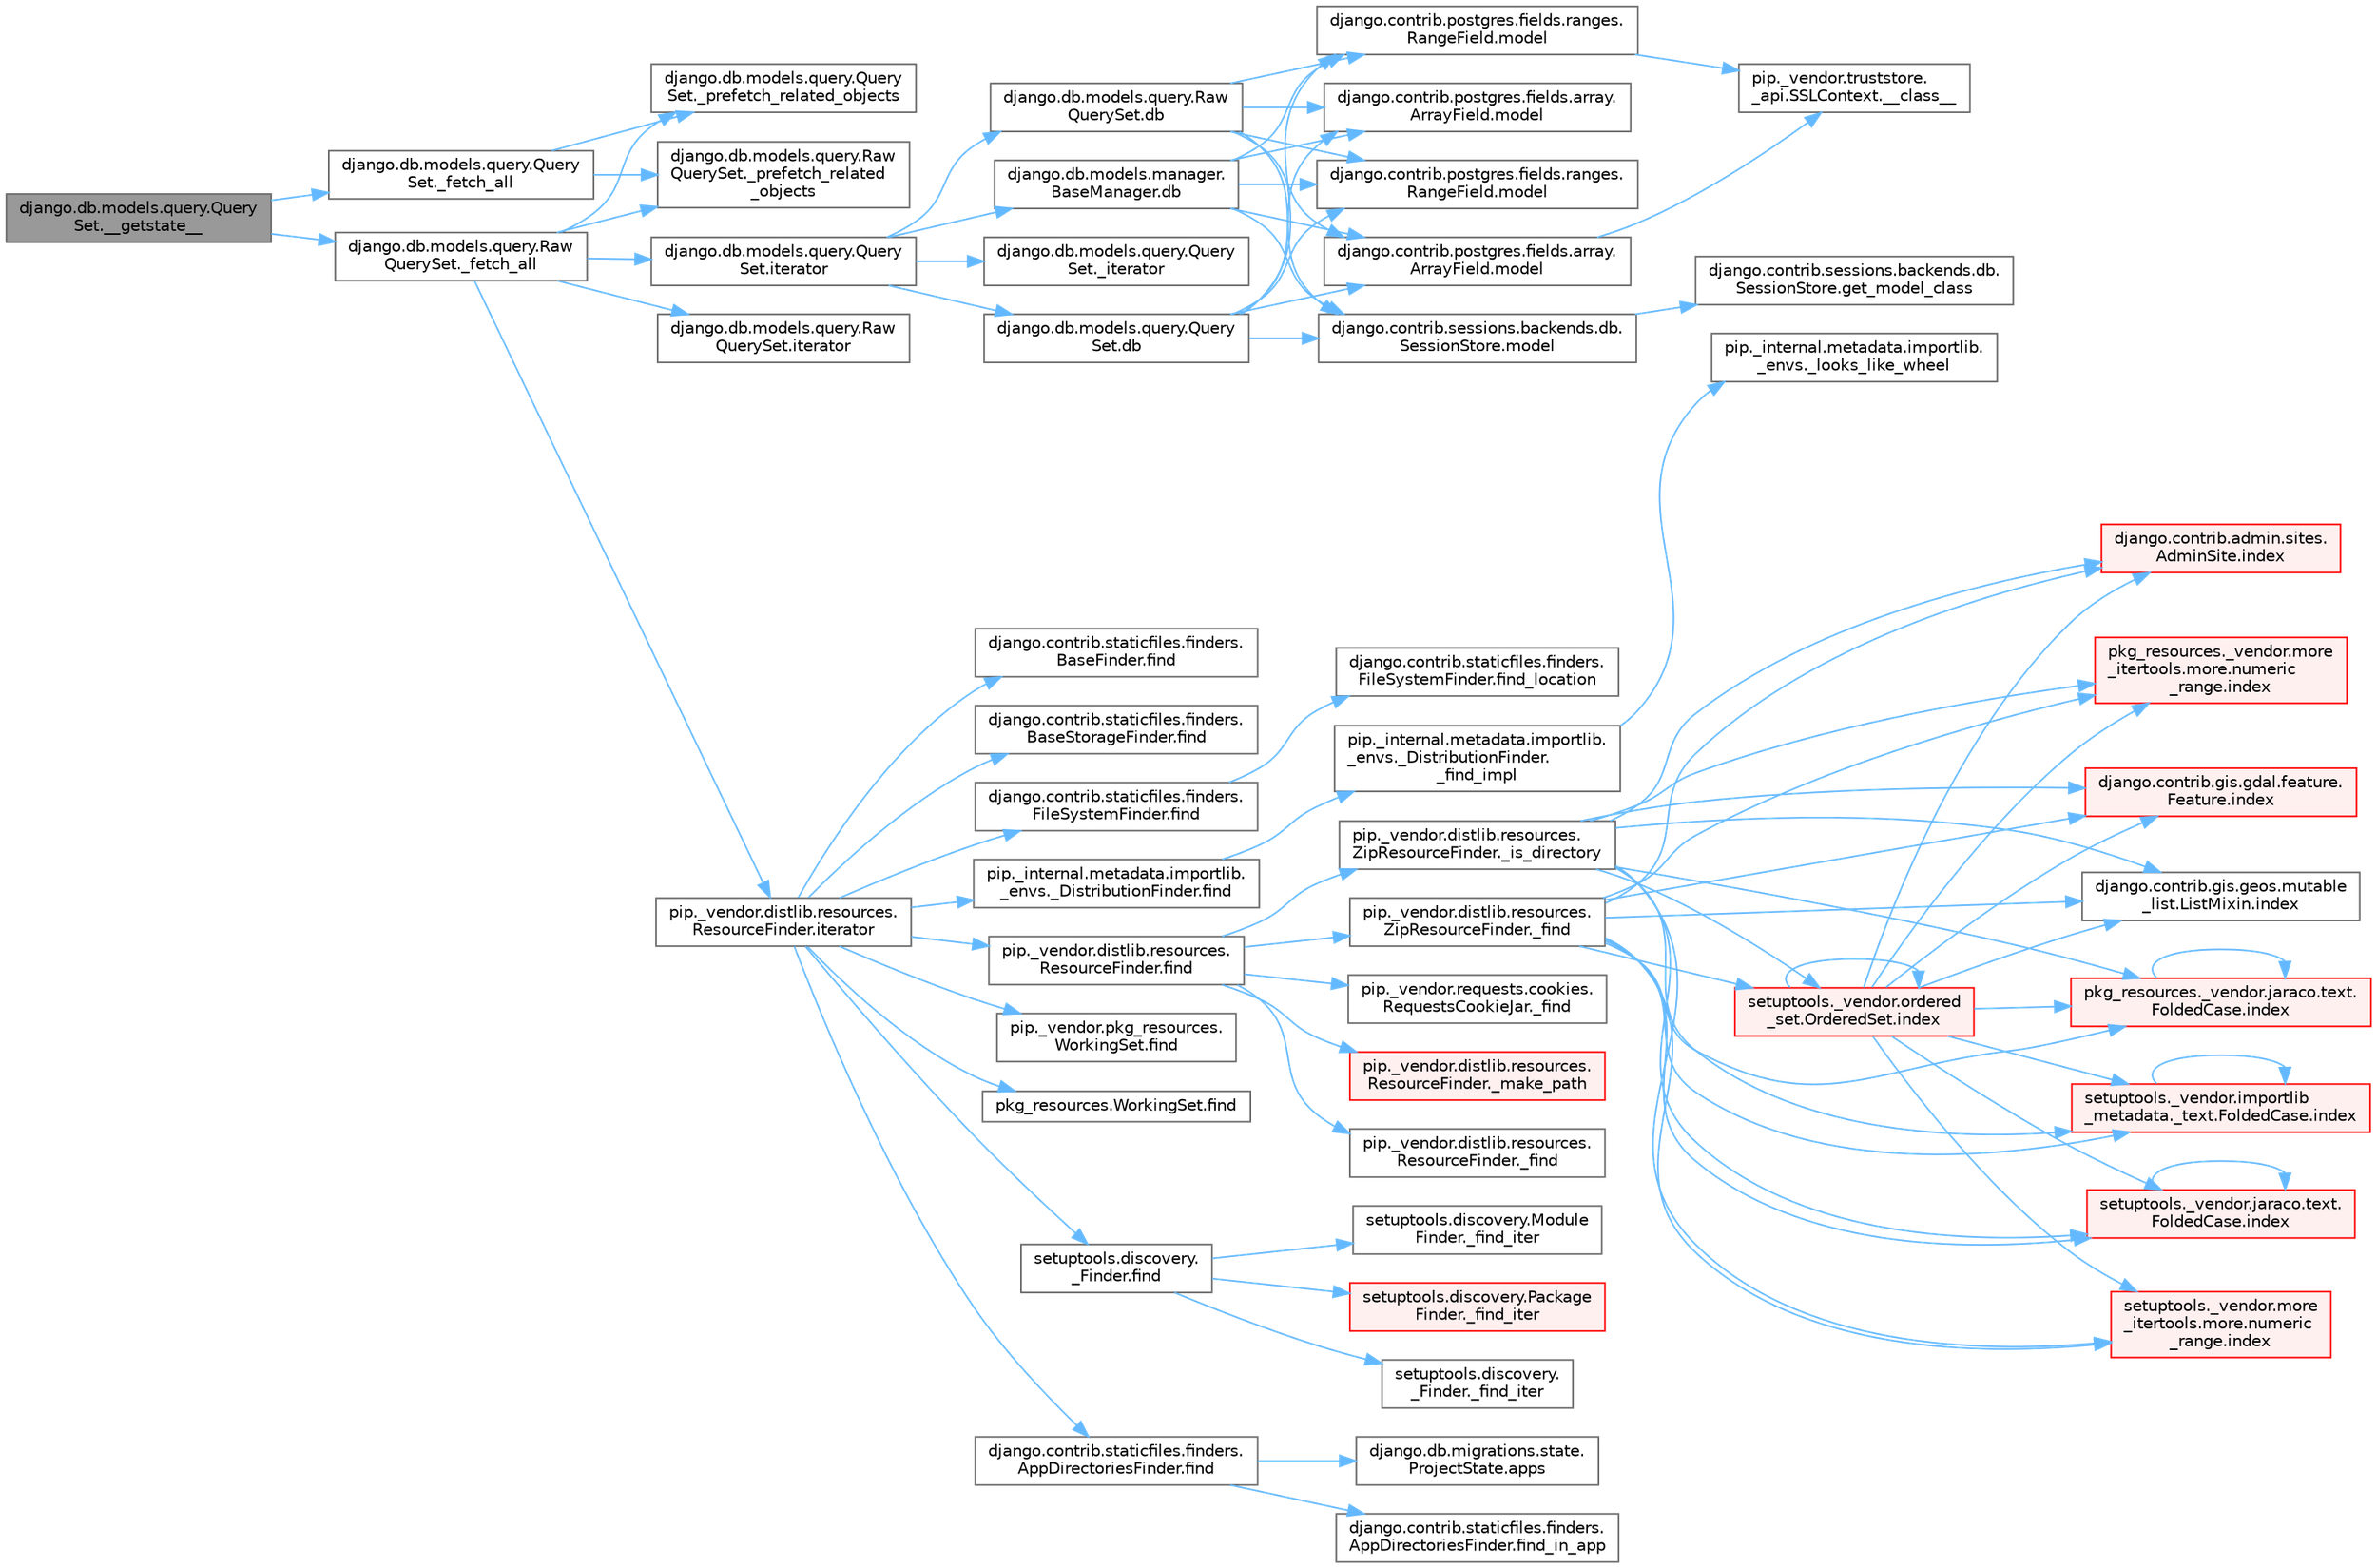 digraph "django.db.models.query.QuerySet.__getstate__"
{
 // LATEX_PDF_SIZE
  bgcolor="transparent";
  edge [fontname=Helvetica,fontsize=10,labelfontname=Helvetica,labelfontsize=10];
  node [fontname=Helvetica,fontsize=10,shape=box,height=0.2,width=0.4];
  rankdir="LR";
  Node1 [id="Node000001",label="django.db.models.query.Query\lSet.__getstate__",height=0.2,width=0.4,color="gray40", fillcolor="grey60", style="filled", fontcolor="black",tooltip=" "];
  Node1 -> Node2 [id="edge1_Node000001_Node000002",color="steelblue1",style="solid",tooltip=" "];
  Node2 [id="Node000002",label="django.db.models.query.Query\lSet._fetch_all",height=0.2,width=0.4,color="grey40", fillcolor="white", style="filled",URL="$classdjango_1_1db_1_1models_1_1query_1_1_query_set.html#aedafc1ca69e5d0bba6b79cee19bdb27e",tooltip=" "];
  Node2 -> Node3 [id="edge2_Node000002_Node000003",color="steelblue1",style="solid",tooltip=" "];
  Node3 [id="Node000003",label="django.db.models.query.Query\lSet._prefetch_related_objects",height=0.2,width=0.4,color="grey40", fillcolor="white", style="filled",URL="$classdjango_1_1db_1_1models_1_1query_1_1_query_set.html#ae72c99490aebdb03fea3441457fd2361",tooltip=" "];
  Node2 -> Node4 [id="edge3_Node000002_Node000004",color="steelblue1",style="solid",tooltip=" "];
  Node4 [id="Node000004",label="django.db.models.query.Raw\lQuerySet._prefetch_related\l_objects",height=0.2,width=0.4,color="grey40", fillcolor="white", style="filled",URL="$classdjango_1_1db_1_1models_1_1query_1_1_raw_query_set.html#aeef7858c7fbf425024b29e2c19b6b940",tooltip=" "];
  Node1 -> Node5 [id="edge4_Node000001_Node000005",color="steelblue1",style="solid",tooltip=" "];
  Node5 [id="Node000005",label="django.db.models.query.Raw\lQuerySet._fetch_all",height=0.2,width=0.4,color="grey40", fillcolor="white", style="filled",URL="$classdjango_1_1db_1_1models_1_1query_1_1_raw_query_set.html#a68ce019c49de420de659204b93c666bb",tooltip=" "];
  Node5 -> Node3 [id="edge5_Node000005_Node000003",color="steelblue1",style="solid",tooltip=" "];
  Node5 -> Node4 [id="edge6_Node000005_Node000004",color="steelblue1",style="solid",tooltip=" "];
  Node5 -> Node6 [id="edge7_Node000005_Node000006",color="steelblue1",style="solid",tooltip=" "];
  Node6 [id="Node000006",label="django.db.models.query.Query\lSet.iterator",height=0.2,width=0.4,color="grey40", fillcolor="white", style="filled",URL="$classdjango_1_1db_1_1models_1_1query_1_1_query_set.html#a88ed4600e485ce3250813b4f8f4a391d",tooltip=" "];
  Node6 -> Node7 [id="edge8_Node000006_Node000007",color="steelblue1",style="solid",tooltip=" "];
  Node7 [id="Node000007",label="django.db.models.query.Query\lSet._iterator",height=0.2,width=0.4,color="grey40", fillcolor="white", style="filled",URL="$classdjango_1_1db_1_1models_1_1query_1_1_query_set.html#a22da6a69402562d71145463932577182",tooltip="METHODS THAT DO DATABASE QUERIES #."];
  Node6 -> Node8 [id="edge9_Node000006_Node000008",color="steelblue1",style="solid",tooltip=" "];
  Node8 [id="Node000008",label="django.db.models.manager.\lBaseManager.db",height=0.2,width=0.4,color="grey40", fillcolor="white", style="filled",URL="$classdjango_1_1db_1_1models_1_1manager_1_1_base_manager.html#ad6c30d1033fbe64ca4ac1d2bf0162a8a",tooltip=" "];
  Node8 -> Node9 [id="edge10_Node000008_Node000009",color="steelblue1",style="solid",tooltip=" "];
  Node9 [id="Node000009",label="django.contrib.postgres.fields.array.\lArrayField.model",height=0.2,width=0.4,color="grey40", fillcolor="white", style="filled",URL="$classdjango_1_1contrib_1_1postgres_1_1fields_1_1array_1_1_array_field.html#a4402eef4c4784e00671c9f229481f4c1",tooltip=" "];
  Node9 -> Node10 [id="edge11_Node000009_Node000010",color="steelblue1",style="solid",tooltip=" "];
  Node10 [id="Node000010",label="pip._vendor.truststore.\l_api.SSLContext.__class__",height=0.2,width=0.4,color="grey40", fillcolor="white", style="filled",URL="$classpip_1_1__vendor_1_1truststore_1_1__api_1_1_s_s_l_context.html#a530861514f31eabaa3f513557d6e66de",tooltip=" "];
  Node8 -> Node11 [id="edge12_Node000008_Node000011",color="steelblue1",style="solid",tooltip=" "];
  Node11 [id="Node000011",label="django.contrib.postgres.fields.array.\lArrayField.model",height=0.2,width=0.4,color="grey40", fillcolor="white", style="filled",URL="$classdjango_1_1contrib_1_1postgres_1_1fields_1_1array_1_1_array_field.html#a50a2796de85f960ca282b56ef2d9446c",tooltip=" "];
  Node8 -> Node12 [id="edge13_Node000008_Node000012",color="steelblue1",style="solid",tooltip=" "];
  Node12 [id="Node000012",label="django.contrib.postgres.fields.ranges.\lRangeField.model",height=0.2,width=0.4,color="grey40", fillcolor="white", style="filled",URL="$classdjango_1_1contrib_1_1postgres_1_1fields_1_1ranges_1_1_range_field.html#aa38c2bbd1bad0c8f9b0315ee468867a2",tooltip=" "];
  Node12 -> Node10 [id="edge14_Node000012_Node000010",color="steelblue1",style="solid",tooltip=" "];
  Node8 -> Node13 [id="edge15_Node000008_Node000013",color="steelblue1",style="solid",tooltip=" "];
  Node13 [id="Node000013",label="django.contrib.postgres.fields.ranges.\lRangeField.model",height=0.2,width=0.4,color="grey40", fillcolor="white", style="filled",URL="$classdjango_1_1contrib_1_1postgres_1_1fields_1_1ranges_1_1_range_field.html#a91b36827f010affd1ff89569cf40d1af",tooltip=" "];
  Node8 -> Node14 [id="edge16_Node000008_Node000014",color="steelblue1",style="solid",tooltip=" "];
  Node14 [id="Node000014",label="django.contrib.sessions.backends.db.\lSessionStore.model",height=0.2,width=0.4,color="grey40", fillcolor="white", style="filled",URL="$classdjango_1_1contrib_1_1sessions_1_1backends_1_1db_1_1_session_store.html#af52cfb4371af389c8bd4a6780274c403",tooltip=" "];
  Node14 -> Node15 [id="edge17_Node000014_Node000015",color="steelblue1",style="solid",tooltip=" "];
  Node15 [id="Node000015",label="django.contrib.sessions.backends.db.\lSessionStore.get_model_class",height=0.2,width=0.4,color="grey40", fillcolor="white", style="filled",URL="$classdjango_1_1contrib_1_1sessions_1_1backends_1_1db_1_1_session_store.html#a5e2d862e271e8f9173021bcaa61305ad",tooltip=" "];
  Node6 -> Node16 [id="edge18_Node000006_Node000016",color="steelblue1",style="solid",tooltip=" "];
  Node16 [id="Node000016",label="django.db.models.query.Query\lSet.db",height=0.2,width=0.4,color="grey40", fillcolor="white", style="filled",URL="$classdjango_1_1db_1_1models_1_1query_1_1_query_set.html#a6ff7e94dd4e7293da5fb86f6349ce9b8",tooltip=" "];
  Node16 -> Node9 [id="edge19_Node000016_Node000009",color="steelblue1",style="solid",tooltip=" "];
  Node16 -> Node11 [id="edge20_Node000016_Node000011",color="steelblue1",style="solid",tooltip=" "];
  Node16 -> Node12 [id="edge21_Node000016_Node000012",color="steelblue1",style="solid",tooltip=" "];
  Node16 -> Node13 [id="edge22_Node000016_Node000013",color="steelblue1",style="solid",tooltip=" "];
  Node16 -> Node14 [id="edge23_Node000016_Node000014",color="steelblue1",style="solid",tooltip=" "];
  Node6 -> Node17 [id="edge24_Node000006_Node000017",color="steelblue1",style="solid",tooltip=" "];
  Node17 [id="Node000017",label="django.db.models.query.Raw\lQuerySet.db",height=0.2,width=0.4,color="grey40", fillcolor="white", style="filled",URL="$classdjango_1_1db_1_1models_1_1query_1_1_raw_query_set.html#a1f352bf15faf0aa43e22709fde8f7564",tooltip=" "];
  Node17 -> Node9 [id="edge25_Node000017_Node000009",color="steelblue1",style="solid",tooltip=" "];
  Node17 -> Node11 [id="edge26_Node000017_Node000011",color="steelblue1",style="solid",tooltip=" "];
  Node17 -> Node12 [id="edge27_Node000017_Node000012",color="steelblue1",style="solid",tooltip=" "];
  Node17 -> Node13 [id="edge28_Node000017_Node000013",color="steelblue1",style="solid",tooltip=" "];
  Node17 -> Node14 [id="edge29_Node000017_Node000014",color="steelblue1",style="solid",tooltip=" "];
  Node5 -> Node18 [id="edge30_Node000005_Node000018",color="steelblue1",style="solid",tooltip=" "];
  Node18 [id="Node000018",label="django.db.models.query.Raw\lQuerySet.iterator",height=0.2,width=0.4,color="grey40", fillcolor="white", style="filled",URL="$classdjango_1_1db_1_1models_1_1query_1_1_raw_query_set.html#ab95da60b5e9267c07d8914354a741c8c",tooltip=" "];
  Node5 -> Node19 [id="edge31_Node000005_Node000019",color="steelblue1",style="solid",tooltip=" "];
  Node19 [id="Node000019",label="pip._vendor.distlib.resources.\lResourceFinder.iterator",height=0.2,width=0.4,color="grey40", fillcolor="white", style="filled",URL="$classpip_1_1__vendor_1_1distlib_1_1resources_1_1_resource_finder.html#a8b1c5c3b74dff6bf94c1661010e4bb9e",tooltip=" "];
  Node19 -> Node20 [id="edge32_Node000019_Node000020",color="steelblue1",style="solid",tooltip=" "];
  Node20 [id="Node000020",label="django.contrib.staticfiles.finders.\lAppDirectoriesFinder.find",height=0.2,width=0.4,color="grey40", fillcolor="white", style="filled",URL="$classdjango_1_1contrib_1_1staticfiles_1_1finders_1_1_app_directories_finder.html#a9a02098acc0c8a797122b2af921f86f8",tooltip=" "];
  Node20 -> Node21 [id="edge33_Node000020_Node000021",color="steelblue1",style="solid",tooltip=" "];
  Node21 [id="Node000021",label="django.db.migrations.state.\lProjectState.apps",height=0.2,width=0.4,color="grey40", fillcolor="white", style="filled",URL="$classdjango_1_1db_1_1migrations_1_1state_1_1_project_state.html#a512f631936ae6b299fa822af8d84eb62",tooltip=" "];
  Node20 -> Node22 [id="edge34_Node000020_Node000022",color="steelblue1",style="solid",tooltip=" "];
  Node22 [id="Node000022",label="django.contrib.staticfiles.finders.\lAppDirectoriesFinder.find_in_app",height=0.2,width=0.4,color="grey40", fillcolor="white", style="filled",URL="$classdjango_1_1contrib_1_1staticfiles_1_1finders_1_1_app_directories_finder.html#a2dabe4cb65db57f8d7516fc047526d80",tooltip=" "];
  Node19 -> Node23 [id="edge35_Node000019_Node000023",color="steelblue1",style="solid",tooltip=" "];
  Node23 [id="Node000023",label="django.contrib.staticfiles.finders.\lBaseFinder.find",height=0.2,width=0.4,color="grey40", fillcolor="white", style="filled",URL="$classdjango_1_1contrib_1_1staticfiles_1_1finders_1_1_base_finder.html#afaa9cba6db6b2813a159ed3fb953750a",tooltip=" "];
  Node19 -> Node24 [id="edge36_Node000019_Node000024",color="steelblue1",style="solid",tooltip=" "];
  Node24 [id="Node000024",label="django.contrib.staticfiles.finders.\lBaseStorageFinder.find",height=0.2,width=0.4,color="grey40", fillcolor="white", style="filled",URL="$classdjango_1_1contrib_1_1staticfiles_1_1finders_1_1_base_storage_finder.html#a080b68ead50b505f8c529bc619c2c9b3",tooltip=" "];
  Node19 -> Node25 [id="edge37_Node000019_Node000025",color="steelblue1",style="solid",tooltip=" "];
  Node25 [id="Node000025",label="django.contrib.staticfiles.finders.\lFileSystemFinder.find",height=0.2,width=0.4,color="grey40", fillcolor="white", style="filled",URL="$classdjango_1_1contrib_1_1staticfiles_1_1finders_1_1_file_system_finder.html#a9e6cfc186466ebd70244a7f803ebb0e2",tooltip=" "];
  Node25 -> Node26 [id="edge38_Node000025_Node000026",color="steelblue1",style="solid",tooltip=" "];
  Node26 [id="Node000026",label="django.contrib.staticfiles.finders.\lFileSystemFinder.find_location",height=0.2,width=0.4,color="grey40", fillcolor="white", style="filled",URL="$classdjango_1_1contrib_1_1staticfiles_1_1finders_1_1_file_system_finder.html#aec95da46624b9c80adf413f1bc93b3b5",tooltip=" "];
  Node19 -> Node27 [id="edge39_Node000019_Node000027",color="steelblue1",style="solid",tooltip=" "];
  Node27 [id="Node000027",label="pip._internal.metadata.importlib.\l_envs._DistributionFinder.find",height=0.2,width=0.4,color="grey40", fillcolor="white", style="filled",URL="$classpip_1_1__internal_1_1metadata_1_1importlib_1_1__envs_1_1___distribution_finder.html#a04f1bc30a1250caeb06c114fbbdeda33",tooltip=" "];
  Node27 -> Node28 [id="edge40_Node000027_Node000028",color="steelblue1",style="solid",tooltip=" "];
  Node28 [id="Node000028",label="pip._internal.metadata.importlib.\l_envs._DistributionFinder.\l_find_impl",height=0.2,width=0.4,color="grey40", fillcolor="white", style="filled",URL="$classpip_1_1__internal_1_1metadata_1_1importlib_1_1__envs_1_1___distribution_finder.html#a24fb06e61a80948be13e53e01f138f01",tooltip=" "];
  Node28 -> Node29 [id="edge41_Node000028_Node000029",color="steelblue1",style="solid",tooltip=" "];
  Node29 [id="Node000029",label="pip._internal.metadata.importlib.\l_envs._looks_like_wheel",height=0.2,width=0.4,color="grey40", fillcolor="white", style="filled",URL="$namespacepip_1_1__internal_1_1metadata_1_1importlib_1_1__envs.html#abce935b497b8f806ea64d0a6e6f40e67",tooltip=" "];
  Node19 -> Node30 [id="edge42_Node000019_Node000030",color="steelblue1",style="solid",tooltip=" "];
  Node30 [id="Node000030",label="pip._vendor.distlib.resources.\lResourceFinder.find",height=0.2,width=0.4,color="grey40", fillcolor="white", style="filled",URL="$classpip_1_1__vendor_1_1distlib_1_1resources_1_1_resource_finder.html#abad206a30505747120bab223934d4bf5",tooltip=" "];
  Node30 -> Node31 [id="edge43_Node000030_Node000031",color="steelblue1",style="solid",tooltip=" "];
  Node31 [id="Node000031",label="pip._vendor.distlib.resources.\lResourceFinder._find",height=0.2,width=0.4,color="grey40", fillcolor="white", style="filled",URL="$classpip_1_1__vendor_1_1distlib_1_1resources_1_1_resource_finder.html#a85f24772df095abcb9694b97cc4dae8a",tooltip=" "];
  Node30 -> Node32 [id="edge44_Node000030_Node000032",color="steelblue1",style="solid",tooltip=" "];
  Node32 [id="Node000032",label="pip._vendor.distlib.resources.\lZipResourceFinder._find",height=0.2,width=0.4,color="grey40", fillcolor="white", style="filled",URL="$classpip_1_1__vendor_1_1distlib_1_1resources_1_1_zip_resource_finder.html#a57879b360fbd9bfbc21b592644b86289",tooltip=" "];
  Node32 -> Node33 [id="edge45_Node000032_Node000033",color="steelblue1",style="solid",tooltip=" "];
  Node33 [id="Node000033",label="django.contrib.admin.sites.\lAdminSite.index",height=0.2,width=0.4,color="red", fillcolor="#FFF0F0", style="filled",URL="$classdjango_1_1contrib_1_1admin_1_1sites_1_1_admin_site.html#a8cc2add93ddb844723663bc9f56e8e1d",tooltip=" "];
  Node32 -> Node1626 [id="edge46_Node000032_Node001626",color="steelblue1",style="solid",tooltip=" "];
  Node1626 [id="Node001626",label="django.contrib.gis.gdal.feature.\lFeature.index",height=0.2,width=0.4,color="red", fillcolor="#FFF0F0", style="filled",URL="$classdjango_1_1contrib_1_1gis_1_1gdal_1_1feature_1_1_feature.html#ad2f0b5c6e9318af4fa9c7c4273462389",tooltip=" "];
  Node32 -> Node1627 [id="edge47_Node000032_Node001627",color="steelblue1",style="solid",tooltip=" "];
  Node1627 [id="Node001627",label="django.contrib.gis.geos.mutable\l_list.ListMixin.index",height=0.2,width=0.4,color="grey40", fillcolor="white", style="filled",URL="$classdjango_1_1contrib_1_1gis_1_1geos_1_1mutable__list_1_1_list_mixin.html#a576be6ee88925aab0cc2abd11ebf8ccf",tooltip=" "];
  Node32 -> Node1628 [id="edge48_Node000032_Node001628",color="steelblue1",style="solid",tooltip=" "];
  Node1628 [id="Node001628",label="pkg_resources._vendor.jaraco.text.\lFoldedCase.index",height=0.2,width=0.4,color="red", fillcolor="#FFF0F0", style="filled",URL="$classpkg__resources_1_1__vendor_1_1jaraco_1_1text_1_1_folded_case.html#a3155d44ed060f59fa79f8029522935db",tooltip=" "];
  Node1628 -> Node1628 [id="edge49_Node001628_Node001628",color="steelblue1",style="solid",tooltip=" "];
  Node32 -> Node1632 [id="edge50_Node000032_Node001632",color="steelblue1",style="solid",tooltip=" "];
  Node1632 [id="Node001632",label="pkg_resources._vendor.more\l_itertools.more.numeric\l_range.index",height=0.2,width=0.4,color="red", fillcolor="#FFF0F0", style="filled",URL="$classpkg__resources_1_1__vendor_1_1more__itertools_1_1more_1_1numeric__range.html#af7574fe7bbbe922a43f4bd2f20dc1052",tooltip=" "];
  Node32 -> Node1633 [id="edge51_Node000032_Node001633",color="steelblue1",style="solid",tooltip=" "];
  Node1633 [id="Node001633",label="setuptools._vendor.importlib\l_metadata._text.FoldedCase.index",height=0.2,width=0.4,color="red", fillcolor="#FFF0F0", style="filled",URL="$classsetuptools_1_1__vendor_1_1importlib__metadata_1_1__text_1_1_folded_case.html#aa160e88956ce84e7d3712722a9afd018",tooltip=" "];
  Node1633 -> Node1633 [id="edge52_Node001633_Node001633",color="steelblue1",style="solid",tooltip=" "];
  Node32 -> Node1634 [id="edge53_Node000032_Node001634",color="steelblue1",style="solid",tooltip=" "];
  Node1634 [id="Node001634",label="setuptools._vendor.jaraco.text.\lFoldedCase.index",height=0.2,width=0.4,color="red", fillcolor="#FFF0F0", style="filled",URL="$classsetuptools_1_1__vendor_1_1jaraco_1_1text_1_1_folded_case.html#ab195e323605ac4c9908ca552f9c8f870",tooltip=" "];
  Node1634 -> Node1634 [id="edge54_Node001634_Node001634",color="steelblue1",style="solid",tooltip=" "];
  Node32 -> Node1635 [id="edge55_Node000032_Node001635",color="steelblue1",style="solid",tooltip=" "];
  Node1635 [id="Node001635",label="setuptools._vendor.more\l_itertools.more.numeric\l_range.index",height=0.2,width=0.4,color="red", fillcolor="#FFF0F0", style="filled",URL="$classsetuptools_1_1__vendor_1_1more__itertools_1_1more_1_1numeric__range.html#acf0a51d22a2ee14fcd24e3ffcb02897b",tooltip=" "];
  Node32 -> Node1636 [id="edge56_Node000032_Node001636",color="steelblue1",style="solid",tooltip=" "];
  Node1636 [id="Node001636",label="setuptools._vendor.ordered\l_set.OrderedSet.index",height=0.2,width=0.4,color="red", fillcolor="#FFF0F0", style="filled",URL="$classsetuptools_1_1__vendor_1_1ordered__set_1_1_ordered_set.html#a3776e1e90eecdc18f016ad695b56723f",tooltip=" "];
  Node1636 -> Node33 [id="edge57_Node001636_Node000033",color="steelblue1",style="solid",tooltip=" "];
  Node1636 -> Node1626 [id="edge58_Node001636_Node001626",color="steelblue1",style="solid",tooltip=" "];
  Node1636 -> Node1627 [id="edge59_Node001636_Node001627",color="steelblue1",style="solid",tooltip=" "];
  Node1636 -> Node1628 [id="edge60_Node001636_Node001628",color="steelblue1",style="solid",tooltip=" "];
  Node1636 -> Node1632 [id="edge61_Node001636_Node001632",color="steelblue1",style="solid",tooltip=" "];
  Node1636 -> Node1633 [id="edge62_Node001636_Node001633",color="steelblue1",style="solid",tooltip=" "];
  Node1636 -> Node1634 [id="edge63_Node001636_Node001634",color="steelblue1",style="solid",tooltip=" "];
  Node1636 -> Node1635 [id="edge64_Node001636_Node001635",color="steelblue1",style="solid",tooltip=" "];
  Node1636 -> Node1636 [id="edge65_Node001636_Node001636",color="steelblue1",style="solid",tooltip=" "];
  Node30 -> Node4545 [id="edge66_Node000030_Node004545",color="steelblue1",style="solid",tooltip=" "];
  Node4545 [id="Node004545",label="pip._vendor.requests.cookies.\lRequestsCookieJar._find",height=0.2,width=0.4,color="grey40", fillcolor="white", style="filled",URL="$classpip_1_1__vendor_1_1requests_1_1cookies_1_1_requests_cookie_jar.html#a4ee982c2f6b71c23a619d73f735ded1d",tooltip=" "];
  Node30 -> Node4546 [id="edge67_Node000030_Node004546",color="steelblue1",style="solid",tooltip=" "];
  Node4546 [id="Node004546",label="pip._vendor.distlib.resources.\lZipResourceFinder._is_directory",height=0.2,width=0.4,color="grey40", fillcolor="white", style="filled",URL="$classpip_1_1__vendor_1_1distlib_1_1resources_1_1_zip_resource_finder.html#a0345cc785b803debb71a5b549c75b0d8",tooltip=" "];
  Node4546 -> Node33 [id="edge68_Node004546_Node000033",color="steelblue1",style="solid",tooltip=" "];
  Node4546 -> Node1626 [id="edge69_Node004546_Node001626",color="steelblue1",style="solid",tooltip=" "];
  Node4546 -> Node1627 [id="edge70_Node004546_Node001627",color="steelblue1",style="solid",tooltip=" "];
  Node4546 -> Node1628 [id="edge71_Node004546_Node001628",color="steelblue1",style="solid",tooltip=" "];
  Node4546 -> Node1632 [id="edge72_Node004546_Node001632",color="steelblue1",style="solid",tooltip=" "];
  Node4546 -> Node1633 [id="edge73_Node004546_Node001633",color="steelblue1",style="solid",tooltip=" "];
  Node4546 -> Node1634 [id="edge74_Node004546_Node001634",color="steelblue1",style="solid",tooltip=" "];
  Node4546 -> Node1635 [id="edge75_Node004546_Node001635",color="steelblue1",style="solid",tooltip=" "];
  Node4546 -> Node1636 [id="edge76_Node004546_Node001636",color="steelblue1",style="solid",tooltip=" "];
  Node30 -> Node4547 [id="edge77_Node000030_Node004547",color="steelblue1",style="solid",tooltip=" "];
  Node4547 [id="Node004547",label="pip._vendor.distlib.resources.\lResourceFinder._make_path",height=0.2,width=0.4,color="red", fillcolor="#FFF0F0", style="filled",URL="$classpip_1_1__vendor_1_1distlib_1_1resources_1_1_resource_finder.html#aeeb60ab0393822868fe79f45e03b76ad",tooltip=" "];
  Node19 -> Node4550 [id="edge78_Node000019_Node004550",color="steelblue1",style="solid",tooltip=" "];
  Node4550 [id="Node004550",label="pip._vendor.pkg_resources.\lWorkingSet.find",height=0.2,width=0.4,color="grey40", fillcolor="white", style="filled",URL="$classpip_1_1__vendor_1_1pkg__resources_1_1_working_set.html#a3cbb6dd9e5f0442c77e0dfcb18923867",tooltip=" "];
  Node19 -> Node4551 [id="edge79_Node000019_Node004551",color="steelblue1",style="solid",tooltip=" "];
  Node4551 [id="Node004551",label="pkg_resources.WorkingSet.find",height=0.2,width=0.4,color="grey40", fillcolor="white", style="filled",URL="$classpkg__resources_1_1_working_set.html#a8dcdd7712e634217e4faa42fd8390449",tooltip=" "];
  Node19 -> Node4552 [id="edge80_Node000019_Node004552",color="steelblue1",style="solid",tooltip=" "];
  Node4552 [id="Node004552",label="setuptools.discovery.\l_Finder.find",height=0.2,width=0.4,color="grey40", fillcolor="white", style="filled",URL="$classsetuptools_1_1discovery_1_1___finder.html#accbb7b62e3da27ff52f50e8f1db9c84f",tooltip=" "];
  Node4552 -> Node4553 [id="edge81_Node004552_Node004553",color="steelblue1",style="solid",tooltip=" "];
  Node4553 [id="Node004553",label="setuptools.discovery.\l_Finder._find_iter",height=0.2,width=0.4,color="grey40", fillcolor="white", style="filled",URL="$classsetuptools_1_1discovery_1_1___finder.html#ad9b3f16e871a214f51147e6c8abb7a7b",tooltip=" "];
  Node4552 -> Node4554 [id="edge82_Node004552_Node004554",color="steelblue1",style="solid",tooltip=" "];
  Node4554 [id="Node004554",label="setuptools.discovery.Module\lFinder._find_iter",height=0.2,width=0.4,color="grey40", fillcolor="white", style="filled",URL="$classsetuptools_1_1discovery_1_1_module_finder.html#aa399f5ad9d34a8a66a9980dbddd3c4c9",tooltip=" "];
  Node4552 -> Node4555 [id="edge83_Node004552_Node004555",color="steelblue1",style="solid",tooltip=" "];
  Node4555 [id="Node004555",label="setuptools.discovery.Package\lFinder._find_iter",height=0.2,width=0.4,color="red", fillcolor="#FFF0F0", style="filled",URL="$classsetuptools_1_1discovery_1_1_package_finder.html#a7b7005f6eac4d034e29c4559598ab8d7",tooltip=" "];
}
